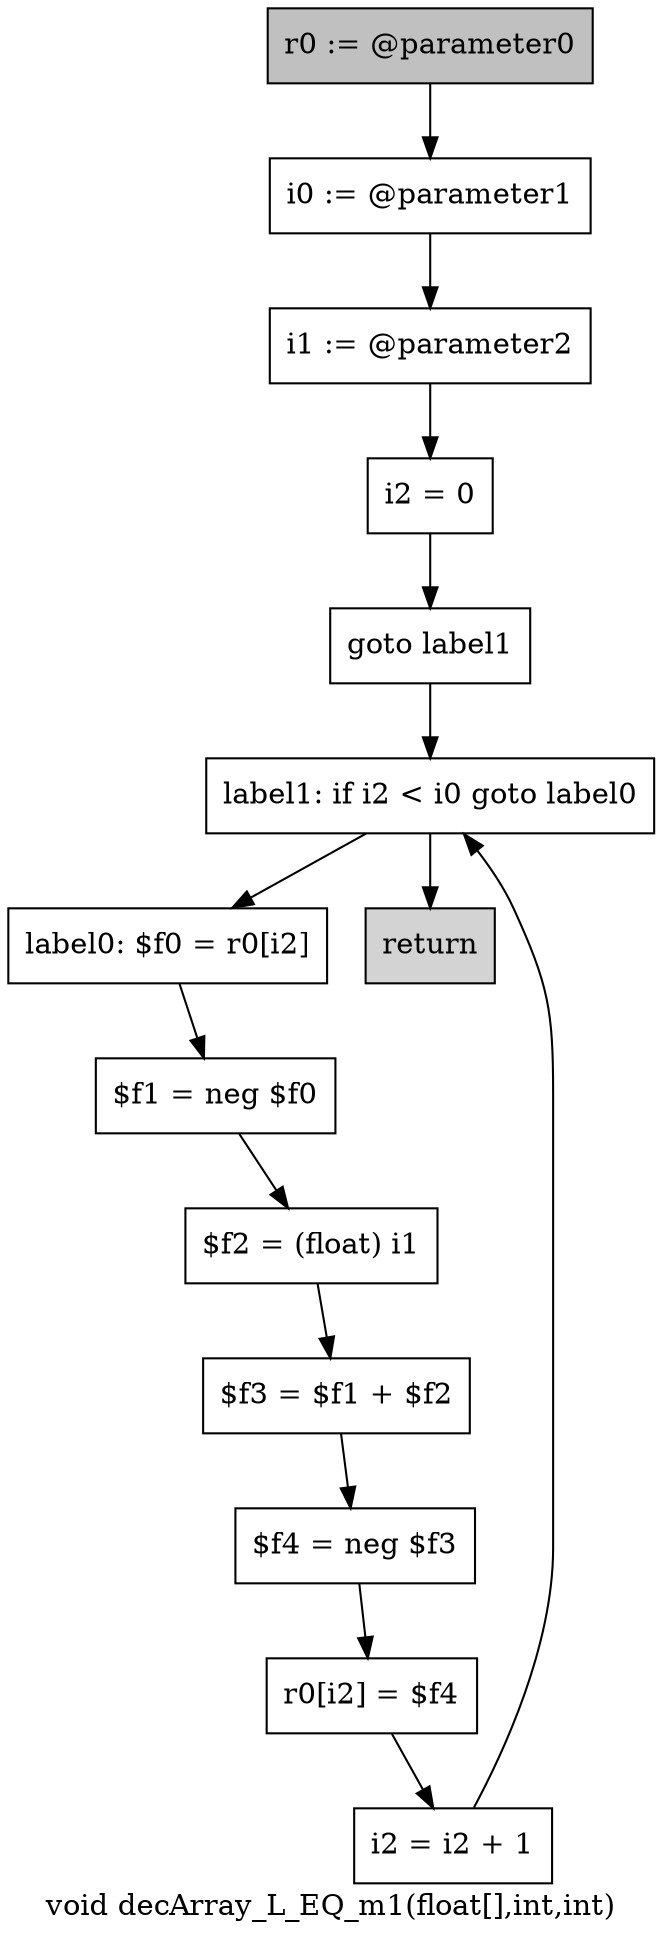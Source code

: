 digraph "void decArray_L_EQ_m1(float[],int,int)" {
    label="void decArray_L_EQ_m1(float[],int,int)";
    node [shape=box];
    "0" [style=filled,fillcolor=gray,label="r0 := @parameter0",];
    "1" [label="i0 := @parameter1",];
    "0"->"1";
    "2" [label="i1 := @parameter2",];
    "1"->"2";
    "3" [label="i2 = 0",];
    "2"->"3";
    "4" [label="goto label1",];
    "3"->"4";
    "12" [label="label1: if i2 < i0 goto label0",];
    "4"->"12";
    "5" [label="label0: $f0 = r0[i2]",];
    "6" [label="$f1 = neg $f0",];
    "5"->"6";
    "7" [label="$f2 = (float) i1",];
    "6"->"7";
    "8" [label="$f3 = $f1 + $f2",];
    "7"->"8";
    "9" [label="$f4 = neg $f3",];
    "8"->"9";
    "10" [label="r0[i2] = $f4",];
    "9"->"10";
    "11" [label="i2 = i2 + 1",];
    "10"->"11";
    "11"->"12";
    "12"->"5";
    "13" [style=filled,fillcolor=lightgray,label="return",];
    "12"->"13";
}
